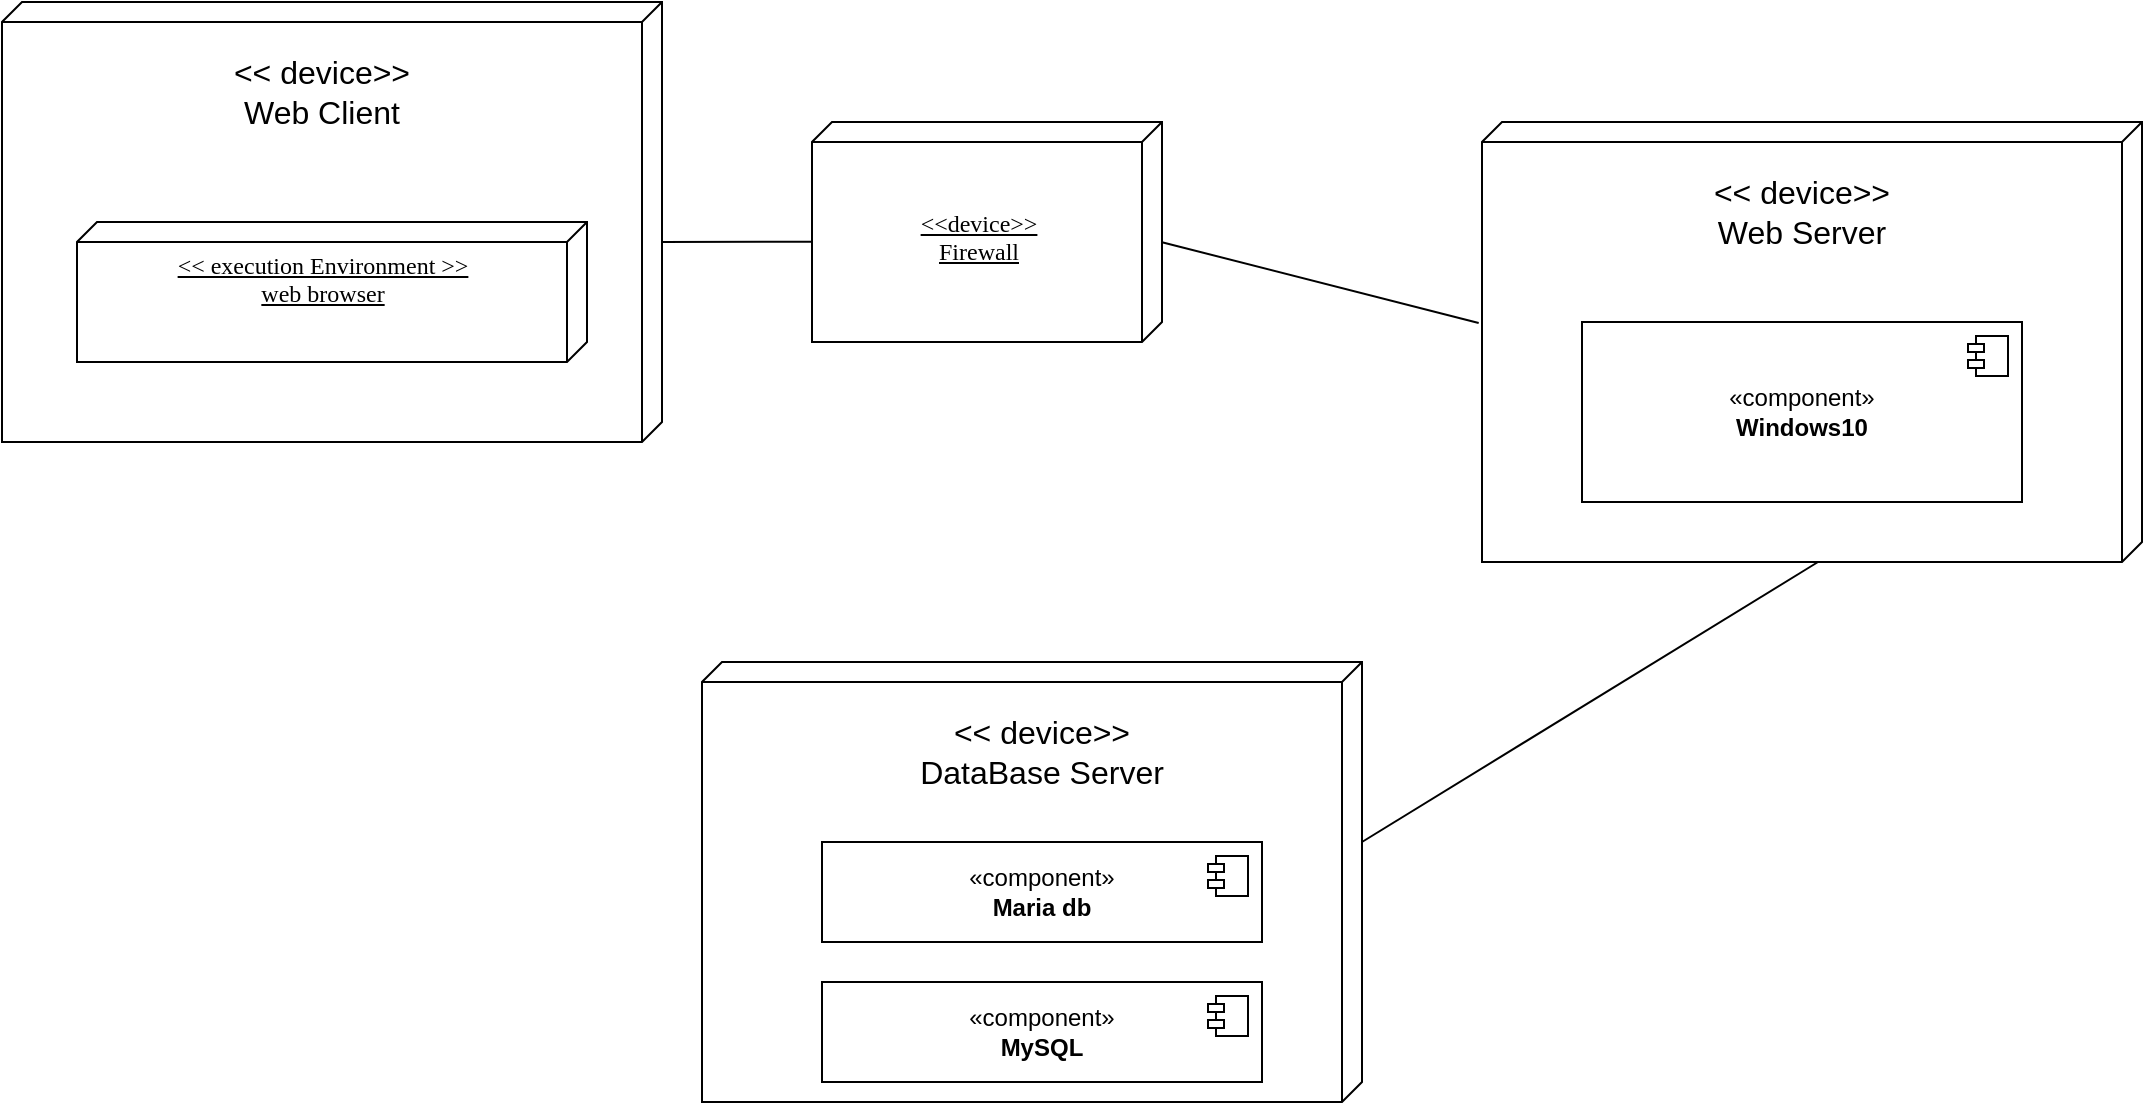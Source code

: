 <mxfile version="24.4.7" type="google">
  <diagram name="Page-1" id="5f0bae14-7c28-e335-631c-24af17079c00">
    <mxGraphModel grid="1" page="1" gridSize="10" guides="1" tooltips="1" connect="1" arrows="1" fold="1" pageScale="1" pageWidth="1100" pageHeight="850" background="none" math="0" shadow="0">
      <root>
        <mxCell id="0" />
        <mxCell id="1" parent="0" />
        <mxCell id="39150e848f15840c-1" value="" style="verticalAlign=top;align=left;spacingTop=8;spacingLeft=2;spacingRight=12;shape=cube;size=10;direction=south;fontStyle=4;html=1;rounded=0;shadow=0;comic=0;labelBackgroundColor=none;strokeWidth=1;fontFamily=Verdana;fontSize=12" vertex="1" parent="1">
          <mxGeometry x="10" y="70" width="330" height="220" as="geometry" />
        </mxCell>
        <mxCell id="TDVyNpl9th57YyGW8d3d-1" value="&amp;lt;&amp;lt; execution Environment &amp;gt;&amp;gt;&lt;div&gt;web browser&lt;/div&gt;" style="verticalAlign=top;align=center;spacingTop=8;spacingLeft=2;spacingRight=12;shape=cube;size=10;direction=south;fontStyle=4;html=1;rounded=0;shadow=0;comic=0;labelBackgroundColor=none;strokeWidth=1;fontFamily=Verdana;fontSize=12" vertex="1" parent="1">
          <mxGeometry x="47.5" y="180" width="255" height="70" as="geometry" />
        </mxCell>
        <mxCell id="TDVyNpl9th57YyGW8d3d-2" value="&amp;lt;&amp;lt; device&amp;gt;&amp;gt;&lt;div&gt;Web Client&lt;/div&gt;" style="text;strokeColor=none;fillColor=none;html=1;align=center;verticalAlign=middle;whiteSpace=wrap;rounded=0;fontSize=16;" vertex="1" parent="1">
          <mxGeometry x="110" y="100" width="120" height="30" as="geometry" />
        </mxCell>
        <mxCell id="TDVyNpl9th57YyGW8d3d-3" value="" style="endArrow=none;html=1;rounded=0;fontSize=12;startSize=8;endSize=8;curved=1;entryX=0.545;entryY=1.004;entryDx=0;entryDy=0;entryPerimeter=0;" edge="1" parent="1">
          <mxGeometry width="50" height="50" relative="1" as="geometry">
            <mxPoint x="340" y="190" as="sourcePoint" />
            <mxPoint x="418.68" y="189.9" as="targetPoint" />
          </mxGeometry>
        </mxCell>
        <mxCell id="TDVyNpl9th57YyGW8d3d-5" value="" style="verticalAlign=top;align=left;spacingTop=8;spacingLeft=2;spacingRight=12;shape=cube;size=10;direction=south;fontStyle=4;html=1;rounded=0;shadow=0;comic=0;labelBackgroundColor=none;strokeWidth=1;fontFamily=Verdana;fontSize=12" vertex="1" parent="1">
          <mxGeometry x="750" y="130" width="330" height="220" as="geometry" />
        </mxCell>
        <mxCell id="TDVyNpl9th57YyGW8d3d-7" value="&amp;lt;&amp;lt; device&amp;gt;&amp;gt;&lt;div&gt;Web Server&lt;/div&gt;" style="text;strokeColor=none;fillColor=none;html=1;align=center;verticalAlign=middle;whiteSpace=wrap;rounded=0;fontSize=16;" vertex="1" parent="1">
          <mxGeometry x="850" y="160" width="120" height="30" as="geometry" />
        </mxCell>
        <mxCell id="TDVyNpl9th57YyGW8d3d-8" value="«component»&lt;br&gt;&lt;b&gt;Windows10&lt;/b&gt;" style="html=1;dropTarget=0;whiteSpace=wrap;" vertex="1" parent="1">
          <mxGeometry x="800" y="230" width="220" height="90" as="geometry" />
        </mxCell>
        <mxCell id="TDVyNpl9th57YyGW8d3d-9" value="" style="shape=module;jettyWidth=8;jettyHeight=4;" vertex="1" parent="TDVyNpl9th57YyGW8d3d-8">
          <mxGeometry x="1" width="20" height="20" relative="1" as="geometry">
            <mxPoint x="-27" y="7" as="offset" />
          </mxGeometry>
        </mxCell>
        <mxCell id="TDVyNpl9th57YyGW8d3d-10" value="" style="verticalAlign=top;align=left;spacingTop=8;spacingLeft=2;spacingRight=12;shape=cube;size=10;direction=south;fontStyle=4;html=1;rounded=0;shadow=0;comic=0;labelBackgroundColor=none;strokeWidth=1;fontFamily=Verdana;fontSize=12" vertex="1" parent="1">
          <mxGeometry x="360" y="400" width="330" height="220" as="geometry" />
        </mxCell>
        <mxCell id="TDVyNpl9th57YyGW8d3d-12" value="&amp;lt;&amp;lt; device&amp;gt;&amp;gt;&lt;div&gt;DataBase Server&lt;/div&gt;" style="text;strokeColor=none;fillColor=none;html=1;align=center;verticalAlign=middle;whiteSpace=wrap;rounded=0;fontSize=16;" vertex="1" parent="1">
          <mxGeometry x="460" y="430" width="140" height="30" as="geometry" />
        </mxCell>
        <mxCell id="TDVyNpl9th57YyGW8d3d-13" value="«component»&lt;br&gt;&lt;b&gt;Maria db&lt;/b&gt;" style="html=1;dropTarget=0;whiteSpace=wrap;" vertex="1" parent="1">
          <mxGeometry x="420" y="490" width="220" height="50" as="geometry" />
        </mxCell>
        <mxCell id="TDVyNpl9th57YyGW8d3d-14" value="" style="shape=module;jettyWidth=8;jettyHeight=4;" vertex="1" parent="TDVyNpl9th57YyGW8d3d-13">
          <mxGeometry x="1" width="20" height="20" relative="1" as="geometry">
            <mxPoint x="-27" y="7" as="offset" />
          </mxGeometry>
        </mxCell>
        <mxCell id="TDVyNpl9th57YyGW8d3d-15" value="«component»&lt;br&gt;&lt;b&gt;MySQL&lt;/b&gt;" style="html=1;dropTarget=0;whiteSpace=wrap;" vertex="1" parent="1">
          <mxGeometry x="420" y="560" width="220" height="50" as="geometry" />
        </mxCell>
        <mxCell id="TDVyNpl9th57YyGW8d3d-16" value="" style="shape=module;jettyWidth=8;jettyHeight=4;" vertex="1" parent="TDVyNpl9th57YyGW8d3d-15">
          <mxGeometry x="1" width="20" height="20" relative="1" as="geometry">
            <mxPoint x="-27" y="7" as="offset" />
          </mxGeometry>
        </mxCell>
        <mxCell id="TDVyNpl9th57YyGW8d3d-19" value="&lt;div&gt;&lt;br&gt;&lt;/div&gt;&lt;div&gt;&lt;br&gt;&lt;/div&gt;&amp;lt;&amp;lt;device&amp;gt;&amp;gt;&lt;div&gt;Firewall&lt;/div&gt;" style="verticalAlign=top;align=center;spacingTop=8;spacingLeft=2;spacingRight=12;shape=cube;size=10;direction=south;fontStyle=4;html=1;rounded=0;shadow=0;comic=0;labelBackgroundColor=none;strokeWidth=1;fontFamily=Verdana;fontSize=12" vertex="1" parent="1">
          <mxGeometry x="415" y="130" width="175" height="110" as="geometry" />
        </mxCell>
        <mxCell id="TDVyNpl9th57YyGW8d3d-20" value="" style="endArrow=none;html=1;rounded=0;fontSize=12;startSize=8;endSize=8;curved=1;entryX=0.457;entryY=1.005;entryDx=0;entryDy=0;entryPerimeter=0;" edge="1" parent="1" target="TDVyNpl9th57YyGW8d3d-5">
          <mxGeometry width="50" height="50" relative="1" as="geometry">
            <mxPoint x="590" y="190.1" as="sourcePoint" />
            <mxPoint x="668.68" y="190.0" as="targetPoint" />
          </mxGeometry>
        </mxCell>
        <mxCell id="TDVyNpl9th57YyGW8d3d-21" value="" style="endArrow=none;html=1;rounded=0;fontSize=12;startSize=8;endSize=8;curved=1;entryX=0.457;entryY=1.005;entryDx=0;entryDy=0;entryPerimeter=0;" edge="1" parent="1">
          <mxGeometry width="50" height="50" relative="1" as="geometry">
            <mxPoint x="690" y="490" as="sourcePoint" />
            <mxPoint x="918" y="350" as="targetPoint" />
          </mxGeometry>
        </mxCell>
      </root>
    </mxGraphModel>
  </diagram>
</mxfile>
